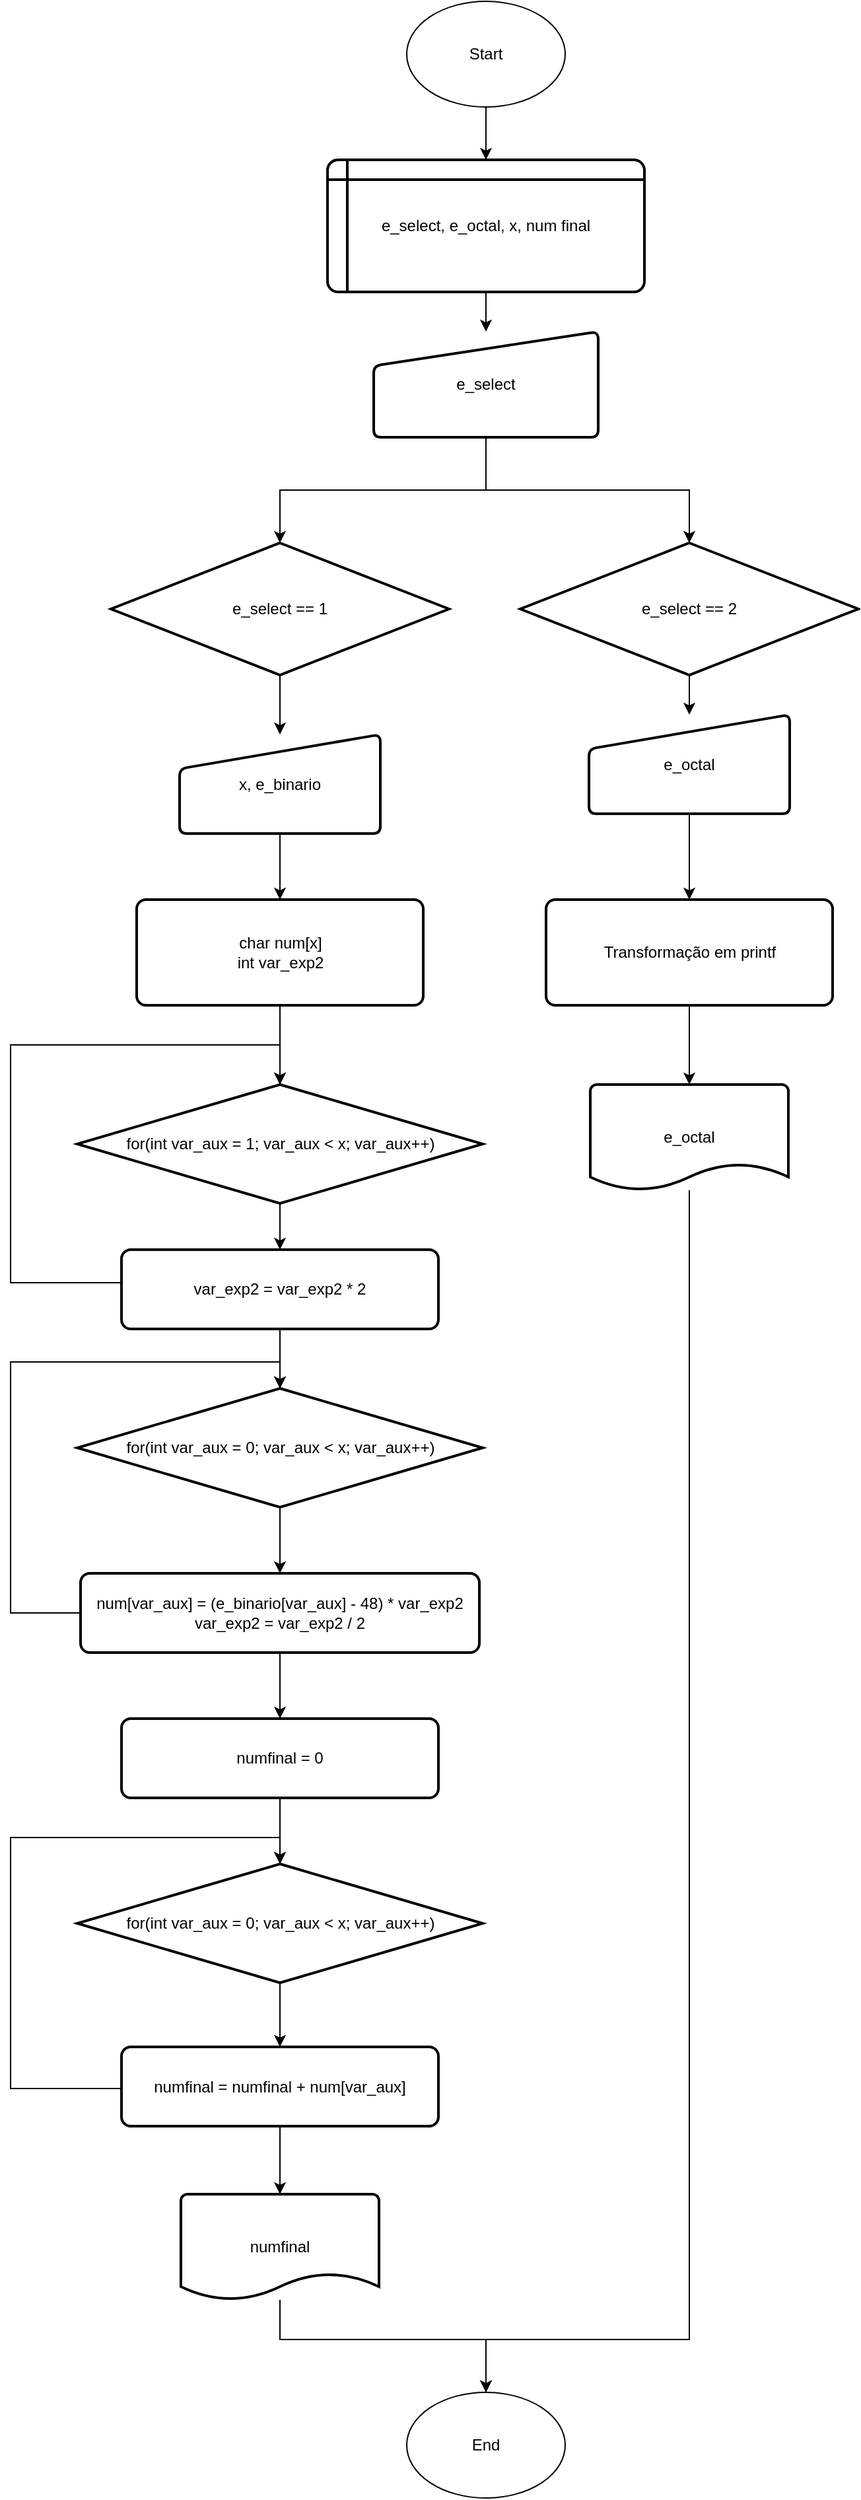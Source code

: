 <mxfile version="13.8.5" type="github">
  <diagram id="bQ40a38CpBcRvS0DAAoK" name="Page-1">
    <mxGraphModel dx="2762" dy="1528" grid="1" gridSize="10" guides="1" tooltips="1" connect="1" arrows="1" fold="1" page="1" pageScale="1" pageWidth="827" pageHeight="1169" math="0" shadow="0">
      <root>
        <mxCell id="0" />
        <mxCell id="1" parent="0" />
        <mxCell id="rL8b0CTmBuJZ3_VECEH3-3" value="" style="edgeStyle=orthogonalEdgeStyle;rounded=0;orthogonalLoop=1;jettySize=auto;html=1;" edge="1" parent="1" source="rL8b0CTmBuJZ3_VECEH3-1" target="rL8b0CTmBuJZ3_VECEH3-2">
          <mxGeometry relative="1" as="geometry" />
        </mxCell>
        <mxCell id="rL8b0CTmBuJZ3_VECEH3-1" value="Start" style="ellipse;whiteSpace=wrap;html=1;" vertex="1" parent="1">
          <mxGeometry x="354" y="30" width="120" height="80" as="geometry" />
        </mxCell>
        <mxCell id="rL8b0CTmBuJZ3_VECEH3-5" value="" style="edgeStyle=orthogonalEdgeStyle;rounded=0;orthogonalLoop=1;jettySize=auto;html=1;" edge="1" parent="1" source="rL8b0CTmBuJZ3_VECEH3-2" target="rL8b0CTmBuJZ3_VECEH3-4">
          <mxGeometry relative="1" as="geometry" />
        </mxCell>
        <mxCell id="rL8b0CTmBuJZ3_VECEH3-2" value="e_select, e_octal, x, num final" style="shape=internalStorage;whiteSpace=wrap;html=1;dx=15;dy=15;rounded=1;arcSize=8;strokeWidth=2;" vertex="1" parent="1">
          <mxGeometry x="294" y="150" width="240" height="100" as="geometry" />
        </mxCell>
        <mxCell id="rL8b0CTmBuJZ3_VECEH3-8" style="edgeStyle=orthogonalEdgeStyle;rounded=0;orthogonalLoop=1;jettySize=auto;html=1;entryX=0.5;entryY=0;entryDx=0;entryDy=0;entryPerimeter=0;" edge="1" parent="1" source="rL8b0CTmBuJZ3_VECEH3-4" target="rL8b0CTmBuJZ3_VECEH3-6">
          <mxGeometry relative="1" as="geometry" />
        </mxCell>
        <mxCell id="rL8b0CTmBuJZ3_VECEH3-10" style="edgeStyle=orthogonalEdgeStyle;rounded=0;orthogonalLoop=1;jettySize=auto;html=1;entryX=0.5;entryY=0;entryDx=0;entryDy=0;entryPerimeter=0;" edge="1" parent="1" source="rL8b0CTmBuJZ3_VECEH3-4" target="rL8b0CTmBuJZ3_VECEH3-9">
          <mxGeometry relative="1" as="geometry" />
        </mxCell>
        <mxCell id="rL8b0CTmBuJZ3_VECEH3-4" value="e_select" style="html=1;strokeWidth=2;shape=manualInput;whiteSpace=wrap;rounded=1;size=26;arcSize=11;" vertex="1" parent="1">
          <mxGeometry x="329" y="280" width="170" height="80" as="geometry" />
        </mxCell>
        <mxCell id="rL8b0CTmBuJZ3_VECEH3-41" value="" style="edgeStyle=orthogonalEdgeStyle;rounded=0;orthogonalLoop=1;jettySize=auto;html=1;" edge="1" parent="1" source="rL8b0CTmBuJZ3_VECEH3-6" target="rL8b0CTmBuJZ3_VECEH3-39">
          <mxGeometry relative="1" as="geometry" />
        </mxCell>
        <mxCell id="rL8b0CTmBuJZ3_VECEH3-6" value="e_select == 2" style="strokeWidth=2;html=1;shape=mxgraph.flowchart.decision;whiteSpace=wrap;" vertex="1" parent="1">
          <mxGeometry x="440" y="440" width="256" height="100" as="geometry" />
        </mxCell>
        <mxCell id="rL8b0CTmBuJZ3_VECEH3-37" value="" style="edgeStyle=orthogonalEdgeStyle;rounded=0;orthogonalLoop=1;jettySize=auto;html=1;" edge="1" parent="1" source="rL8b0CTmBuJZ3_VECEH3-9" target="rL8b0CTmBuJZ3_VECEH3-36">
          <mxGeometry relative="1" as="geometry" />
        </mxCell>
        <mxCell id="rL8b0CTmBuJZ3_VECEH3-9" value="e_select == 1" style="strokeWidth=2;html=1;shape=mxgraph.flowchart.decision;whiteSpace=wrap;" vertex="1" parent="1">
          <mxGeometry x="130" y="440" width="256" height="100" as="geometry" />
        </mxCell>
        <mxCell id="rL8b0CTmBuJZ3_VECEH3-14" value="" style="edgeStyle=orthogonalEdgeStyle;rounded=0;orthogonalLoop=1;jettySize=auto;html=1;" edge="1" parent="1" source="rL8b0CTmBuJZ3_VECEH3-11" target="rL8b0CTmBuJZ3_VECEH3-13">
          <mxGeometry relative="1" as="geometry" />
        </mxCell>
        <mxCell id="rL8b0CTmBuJZ3_VECEH3-11" value="char num[x]&lt;br&gt;int var_exp2" style="rounded=1;whiteSpace=wrap;html=1;absoluteArcSize=1;arcSize=14;strokeWidth=2;" vertex="1" parent="1">
          <mxGeometry x="149.5" y="710" width="217" height="80" as="geometry" />
        </mxCell>
        <mxCell id="rL8b0CTmBuJZ3_VECEH3-16" value="" style="edgeStyle=orthogonalEdgeStyle;rounded=0;orthogonalLoop=1;jettySize=auto;html=1;" edge="1" parent="1" source="rL8b0CTmBuJZ3_VECEH3-13" target="rL8b0CTmBuJZ3_VECEH3-15">
          <mxGeometry relative="1" as="geometry" />
        </mxCell>
        <mxCell id="rL8b0CTmBuJZ3_VECEH3-13" value="for(int var_aux = 1; var_aux &amp;lt; x; var_aux++)" style="strokeWidth=2;html=1;shape=mxgraph.flowchart.decision;whiteSpace=wrap;" vertex="1" parent="1">
          <mxGeometry x="104.5" y="850" width="307" height="90" as="geometry" />
        </mxCell>
        <mxCell id="rL8b0CTmBuJZ3_VECEH3-17" style="edgeStyle=orthogonalEdgeStyle;rounded=0;orthogonalLoop=1;jettySize=auto;html=1;entryX=0.5;entryY=0;entryDx=0;entryDy=0;entryPerimeter=0;" edge="1" parent="1" source="rL8b0CTmBuJZ3_VECEH3-15" target="rL8b0CTmBuJZ3_VECEH3-13">
          <mxGeometry relative="1" as="geometry">
            <Array as="points">
              <mxPoint x="54" y="1000" />
              <mxPoint x="54" y="820" />
              <mxPoint x="258" y="820" />
            </Array>
          </mxGeometry>
        </mxCell>
        <mxCell id="rL8b0CTmBuJZ3_VECEH3-23" value="" style="edgeStyle=orthogonalEdgeStyle;rounded=0;orthogonalLoop=1;jettySize=auto;html=1;" edge="1" parent="1" source="rL8b0CTmBuJZ3_VECEH3-15" target="rL8b0CTmBuJZ3_VECEH3-19">
          <mxGeometry relative="1" as="geometry" />
        </mxCell>
        <mxCell id="rL8b0CTmBuJZ3_VECEH3-15" value="var_exp2 = var_exp2 * 2" style="rounded=1;whiteSpace=wrap;html=1;absoluteArcSize=1;arcSize=14;strokeWidth=2;" vertex="1" parent="1">
          <mxGeometry x="138" y="975" width="240" height="60" as="geometry" />
        </mxCell>
        <mxCell id="rL8b0CTmBuJZ3_VECEH3-21" value="" style="edgeStyle=orthogonalEdgeStyle;rounded=0;orthogonalLoop=1;jettySize=auto;html=1;" edge="1" parent="1" source="rL8b0CTmBuJZ3_VECEH3-19" target="rL8b0CTmBuJZ3_VECEH3-20">
          <mxGeometry relative="1" as="geometry" />
        </mxCell>
        <mxCell id="rL8b0CTmBuJZ3_VECEH3-19" value="for(int var_aux = 0; var_aux &amp;lt; x; var_aux++)" style="strokeWidth=2;html=1;shape=mxgraph.flowchart.decision;whiteSpace=wrap;" vertex="1" parent="1">
          <mxGeometry x="104.5" y="1080" width="307" height="90" as="geometry" />
        </mxCell>
        <mxCell id="rL8b0CTmBuJZ3_VECEH3-24" style="edgeStyle=orthogonalEdgeStyle;rounded=0;orthogonalLoop=1;jettySize=auto;html=1;exitX=0;exitY=0.5;exitDx=0;exitDy=0;entryX=0.5;entryY=0;entryDx=0;entryDy=0;entryPerimeter=0;" edge="1" parent="1" source="rL8b0CTmBuJZ3_VECEH3-20" target="rL8b0CTmBuJZ3_VECEH3-19">
          <mxGeometry relative="1" as="geometry">
            <Array as="points">
              <mxPoint x="54" y="1250" />
              <mxPoint x="54" y="1060" />
              <mxPoint x="258" y="1060" />
            </Array>
          </mxGeometry>
        </mxCell>
        <mxCell id="rL8b0CTmBuJZ3_VECEH3-26" value="" style="edgeStyle=orthogonalEdgeStyle;rounded=0;orthogonalLoop=1;jettySize=auto;html=1;" edge="1" parent="1" source="rL8b0CTmBuJZ3_VECEH3-20" target="rL8b0CTmBuJZ3_VECEH3-25">
          <mxGeometry relative="1" as="geometry" />
        </mxCell>
        <mxCell id="rL8b0CTmBuJZ3_VECEH3-20" value="num[var_aux] = (e_binario[var_aux] - 48) * var_exp2&lt;br&gt;var_exp2 = var_exp2 / 2" style="rounded=1;whiteSpace=wrap;html=1;absoluteArcSize=1;arcSize=14;strokeWidth=2;" vertex="1" parent="1">
          <mxGeometry x="107" y="1220" width="302" height="60" as="geometry" />
        </mxCell>
        <mxCell id="rL8b0CTmBuJZ3_VECEH3-28" value="" style="edgeStyle=orthogonalEdgeStyle;rounded=0;orthogonalLoop=1;jettySize=auto;html=1;" edge="1" parent="1" source="rL8b0CTmBuJZ3_VECEH3-25" target="rL8b0CTmBuJZ3_VECEH3-27">
          <mxGeometry relative="1" as="geometry" />
        </mxCell>
        <mxCell id="rL8b0CTmBuJZ3_VECEH3-25" value="numfinal = 0" style="rounded=1;whiteSpace=wrap;html=1;absoluteArcSize=1;arcSize=14;strokeWidth=2;" vertex="1" parent="1">
          <mxGeometry x="138" y="1330" width="240" height="60" as="geometry" />
        </mxCell>
        <mxCell id="rL8b0CTmBuJZ3_VECEH3-30" value="" style="edgeStyle=orthogonalEdgeStyle;rounded=0;orthogonalLoop=1;jettySize=auto;html=1;" edge="1" parent="1" source="rL8b0CTmBuJZ3_VECEH3-27" target="rL8b0CTmBuJZ3_VECEH3-29">
          <mxGeometry relative="1" as="geometry" />
        </mxCell>
        <mxCell id="rL8b0CTmBuJZ3_VECEH3-27" value="for(int var_aux = 0; var_aux &amp;lt; x; var_aux++)" style="strokeWidth=2;html=1;shape=mxgraph.flowchart.decision;whiteSpace=wrap;" vertex="1" parent="1">
          <mxGeometry x="104.5" y="1440" width="307" height="90" as="geometry" />
        </mxCell>
        <mxCell id="rL8b0CTmBuJZ3_VECEH3-31" style="edgeStyle=orthogonalEdgeStyle;rounded=0;orthogonalLoop=1;jettySize=auto;html=1;exitX=0;exitY=0.5;exitDx=0;exitDy=0;entryX=0.5;entryY=0;entryDx=0;entryDy=0;entryPerimeter=0;" edge="1" parent="1" source="rL8b0CTmBuJZ3_VECEH3-29" target="rL8b0CTmBuJZ3_VECEH3-27">
          <mxGeometry relative="1" as="geometry">
            <Array as="points">
              <mxPoint x="140" y="1610" />
              <mxPoint x="54" y="1610" />
              <mxPoint x="54" y="1420" />
              <mxPoint x="258" y="1420" />
            </Array>
          </mxGeometry>
        </mxCell>
        <mxCell id="rL8b0CTmBuJZ3_VECEH3-33" value="" style="edgeStyle=orthogonalEdgeStyle;rounded=0;orthogonalLoop=1;jettySize=auto;html=1;" edge="1" parent="1" source="rL8b0CTmBuJZ3_VECEH3-29" target="rL8b0CTmBuJZ3_VECEH3-32">
          <mxGeometry relative="1" as="geometry" />
        </mxCell>
        <mxCell id="rL8b0CTmBuJZ3_VECEH3-29" value="numfinal = numfinal + num[var_aux]" style="rounded=1;whiteSpace=wrap;html=1;absoluteArcSize=1;arcSize=14;strokeWidth=2;" vertex="1" parent="1">
          <mxGeometry x="138" y="1578.5" width="240" height="60" as="geometry" />
        </mxCell>
        <mxCell id="rL8b0CTmBuJZ3_VECEH3-45" style="edgeStyle=orthogonalEdgeStyle;rounded=0;orthogonalLoop=1;jettySize=auto;html=1;entryX=0.5;entryY=0;entryDx=0;entryDy=0;" edge="1" parent="1" source="rL8b0CTmBuJZ3_VECEH3-32" target="rL8b0CTmBuJZ3_VECEH3-44">
          <mxGeometry relative="1" as="geometry">
            <Array as="points">
              <mxPoint x="258" y="1800" />
              <mxPoint x="414" y="1800" />
            </Array>
          </mxGeometry>
        </mxCell>
        <mxCell id="rL8b0CTmBuJZ3_VECEH3-32" value="numfinal" style="strokeWidth=2;html=1;shape=mxgraph.flowchart.document2;whiteSpace=wrap;size=0.25;" vertex="1" parent="1">
          <mxGeometry x="183" y="1690" width="150" height="80" as="geometry" />
        </mxCell>
        <mxCell id="rL8b0CTmBuJZ3_VECEH3-46" style="edgeStyle=orthogonalEdgeStyle;rounded=0;orthogonalLoop=1;jettySize=auto;html=1;entryX=0.5;entryY=0;entryDx=0;entryDy=0;" edge="1" parent="1" source="rL8b0CTmBuJZ3_VECEH3-34" target="rL8b0CTmBuJZ3_VECEH3-44">
          <mxGeometry relative="1" as="geometry">
            <Array as="points">
              <mxPoint x="568" y="1800" />
              <mxPoint x="414" y="1800" />
            </Array>
          </mxGeometry>
        </mxCell>
        <mxCell id="rL8b0CTmBuJZ3_VECEH3-34" value="e_octal" style="strokeWidth=2;html=1;shape=mxgraph.flowchart.document2;whiteSpace=wrap;size=0.25;" vertex="1" parent="1">
          <mxGeometry x="493" y="850" width="150" height="80" as="geometry" />
        </mxCell>
        <mxCell id="rL8b0CTmBuJZ3_VECEH3-38" value="" style="edgeStyle=orthogonalEdgeStyle;rounded=0;orthogonalLoop=1;jettySize=auto;html=1;" edge="1" parent="1" source="rL8b0CTmBuJZ3_VECEH3-36" target="rL8b0CTmBuJZ3_VECEH3-11">
          <mxGeometry relative="1" as="geometry" />
        </mxCell>
        <mxCell id="rL8b0CTmBuJZ3_VECEH3-36" value="x, e_binario" style="html=1;strokeWidth=2;shape=manualInput;whiteSpace=wrap;rounded=1;size=26;arcSize=11;" vertex="1" parent="1">
          <mxGeometry x="182" y="585" width="152" height="75" as="geometry" />
        </mxCell>
        <mxCell id="rL8b0CTmBuJZ3_VECEH3-42" value="" style="edgeStyle=orthogonalEdgeStyle;rounded=0;orthogonalLoop=1;jettySize=auto;html=1;" edge="1" parent="1" source="rL8b0CTmBuJZ3_VECEH3-39" target="rL8b0CTmBuJZ3_VECEH3-40">
          <mxGeometry relative="1" as="geometry" />
        </mxCell>
        <mxCell id="rL8b0CTmBuJZ3_VECEH3-39" value="e_octal" style="html=1;strokeWidth=2;shape=manualInput;whiteSpace=wrap;rounded=1;size=26;arcSize=11;" vertex="1" parent="1">
          <mxGeometry x="492" y="570" width="152" height="75" as="geometry" />
        </mxCell>
        <mxCell id="rL8b0CTmBuJZ3_VECEH3-43" value="" style="edgeStyle=orthogonalEdgeStyle;rounded=0;orthogonalLoop=1;jettySize=auto;html=1;" edge="1" parent="1" source="rL8b0CTmBuJZ3_VECEH3-40" target="rL8b0CTmBuJZ3_VECEH3-34">
          <mxGeometry relative="1" as="geometry" />
        </mxCell>
        <mxCell id="rL8b0CTmBuJZ3_VECEH3-40" value="Transformação em printf" style="rounded=1;whiteSpace=wrap;html=1;absoluteArcSize=1;arcSize=14;strokeWidth=2;" vertex="1" parent="1">
          <mxGeometry x="459.5" y="710" width="217" height="80" as="geometry" />
        </mxCell>
        <mxCell id="rL8b0CTmBuJZ3_VECEH3-44" value="End" style="ellipse;whiteSpace=wrap;html=1;" vertex="1" parent="1">
          <mxGeometry x="354" y="1840" width="120" height="80" as="geometry" />
        </mxCell>
      </root>
    </mxGraphModel>
  </diagram>
</mxfile>
